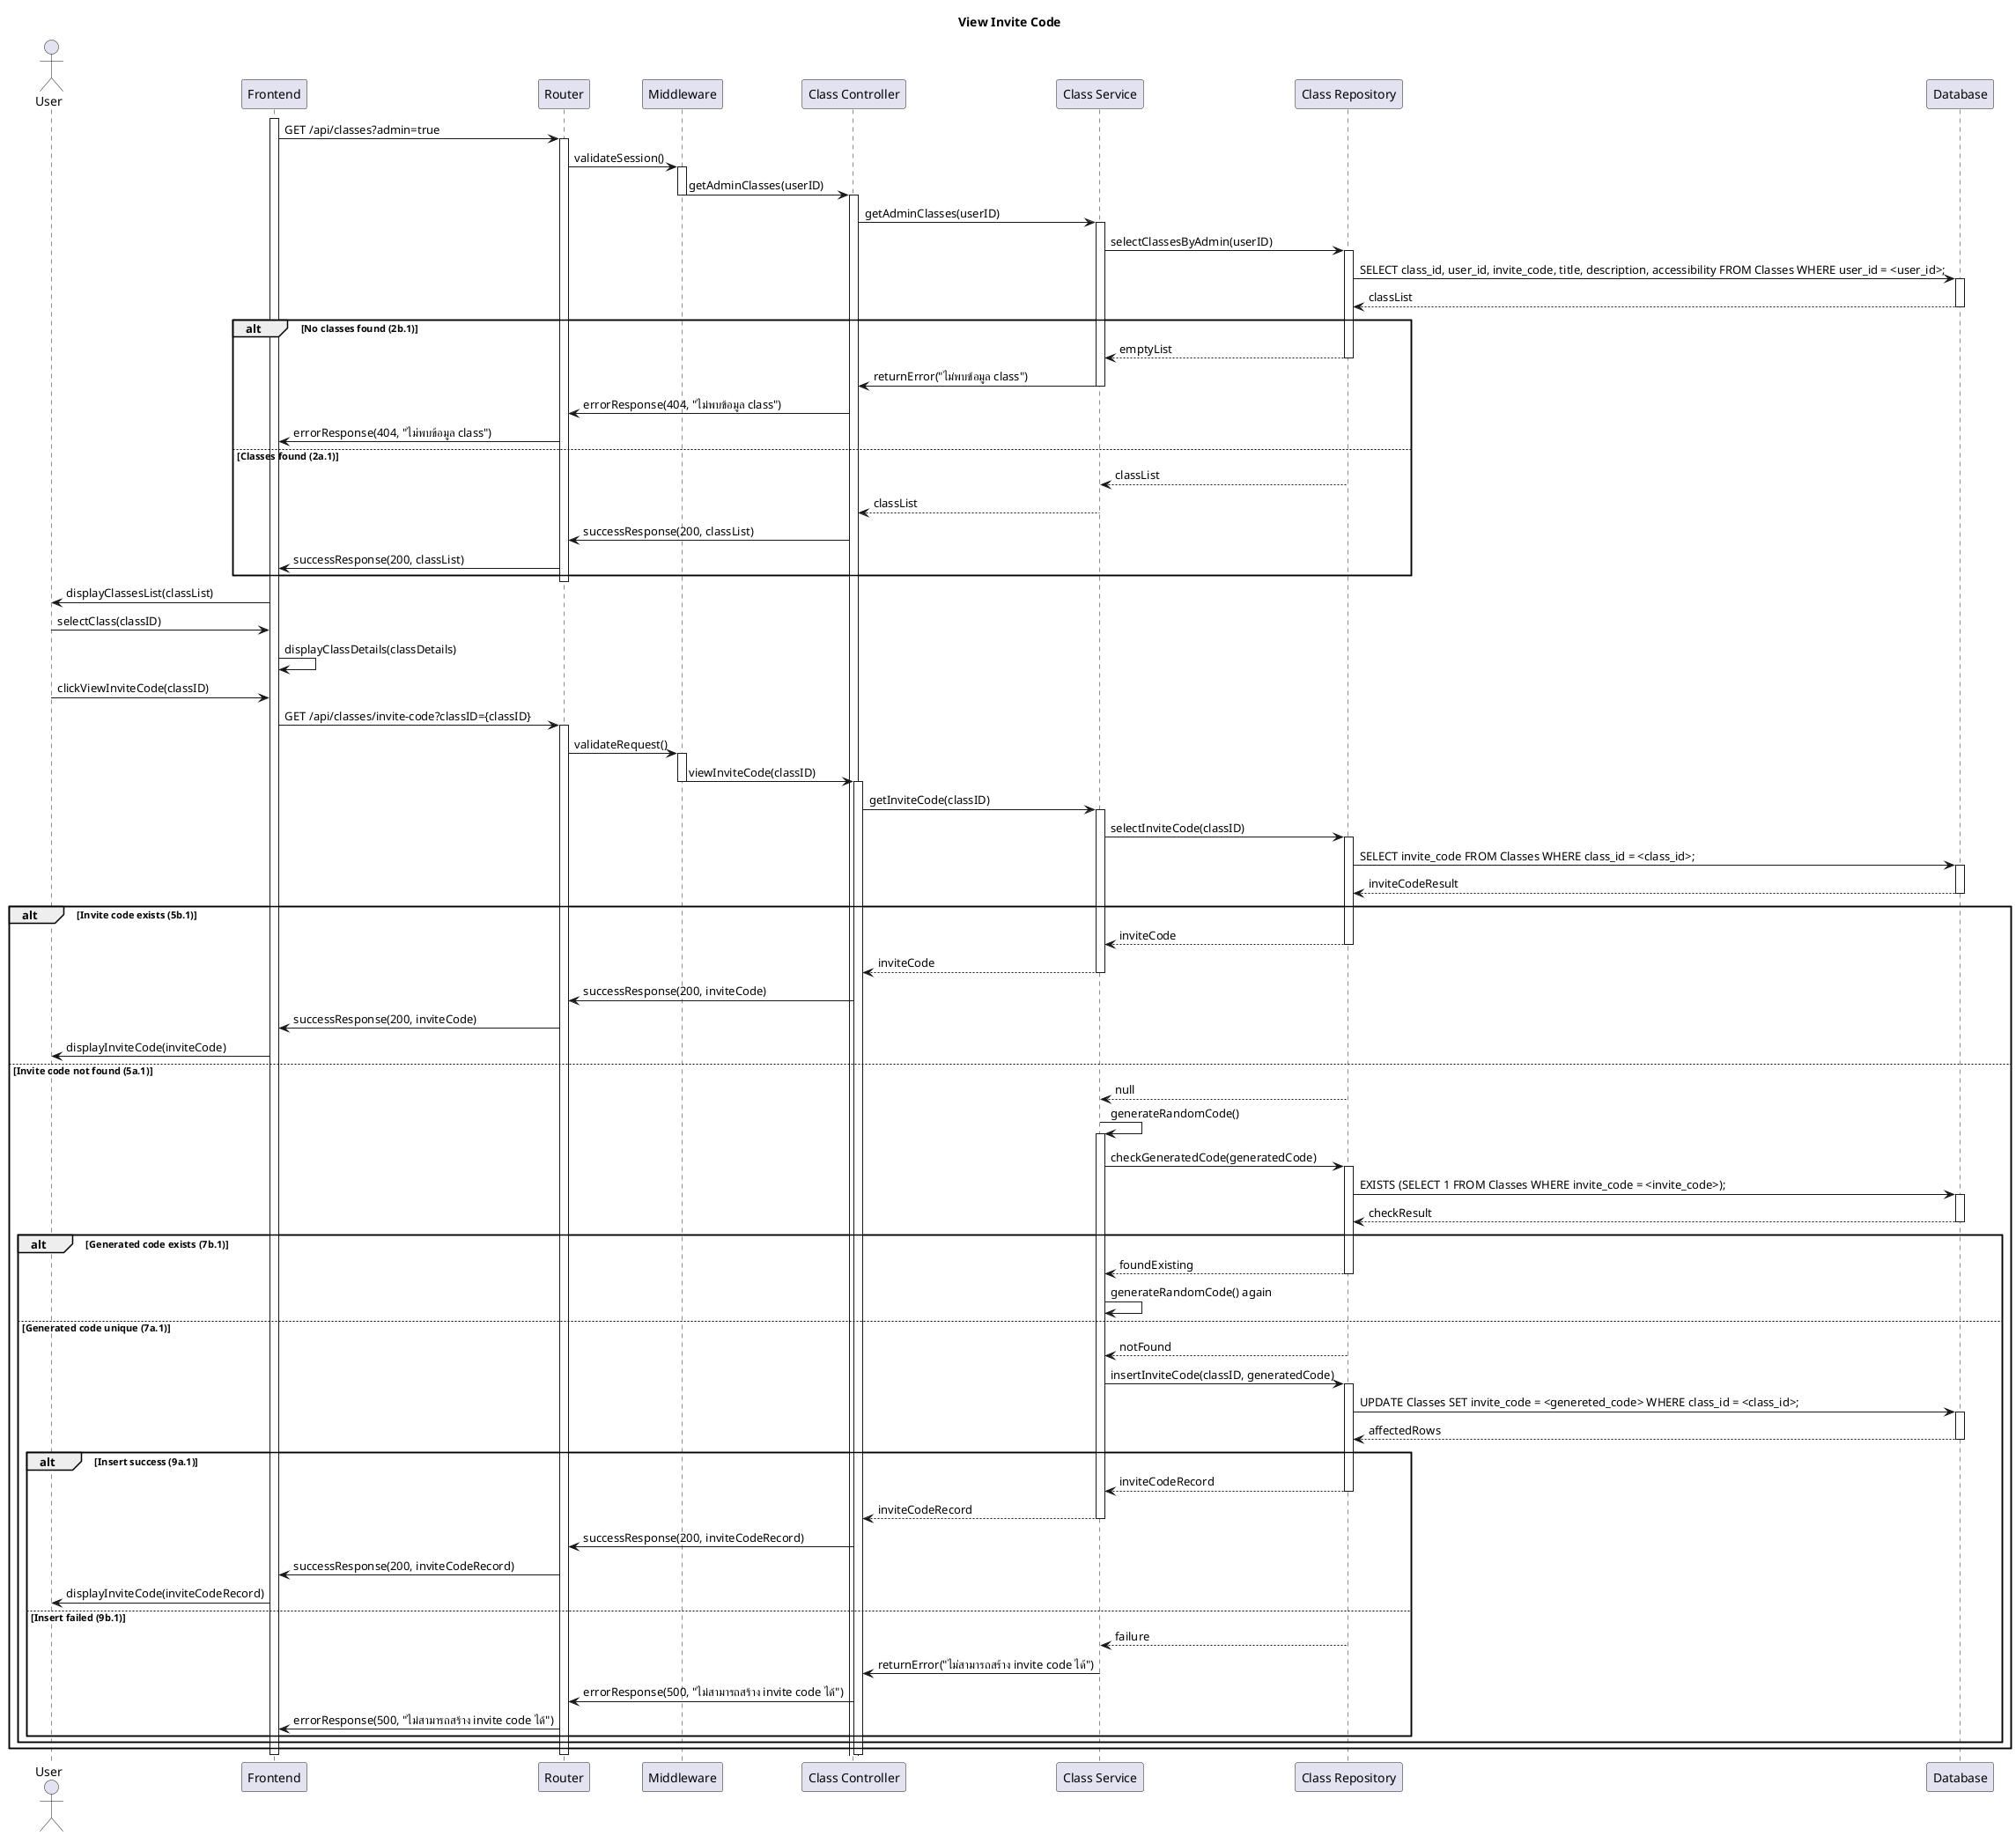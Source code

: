 @startuml
title View Invite Code

actor User
participant "Frontend" as FE
participant Router
participant "Middleware" as MW
participant "Class Controller" as Controller
participant "Class Service" as Service
participant "Class Repository" as Repository
participant "Database" as DB

'Phase 1: Retrieve Admin Classes'
activate FE
FE -> Router: GET /api/classes?admin=true
activate Router
Router -> MW: validateSession()
activate MW
MW -> Controller: getAdminClasses(userID)
deactivate MW
activate Controller
Controller -> Service: getAdminClasses(userID)
activate Service
Service -> Repository: selectClassesByAdmin(userID)
activate Repository
Repository -> DB: SELECT class_id, user_id, invite_code, title, description, accessibility FROM Classes WHERE user_id = <user_id>;
activate DB
DB --> Repository: classList
deactivate DB
alt No classes found (2b.1)
    Repository --> Service: emptyList
    deactivate Repository
    Service -> Controller: returnError("ไม่พบข้อมูล class")
    deactivate Service
    Controller -> Router: errorResponse(404, "ไม่พบข้อมูล class")
    Router -> FE: errorResponse(404, "ไม่พบข้อมูล class")
else Classes found (2a.1)
    Repository --> Service: classList
    deactivate Repository
    Service --> Controller: classList
    deactivate Service
    Controller -> Router: successResponse(200, classList)
    Router -> FE: successResponse(200, classList)
end
deactivate Router
FE -> User: displayClassesList(classList)

'Phase 2: User selects class and clicks View Invite Code'
User -> FE: selectClass(classID)
FE -> FE: displayClassDetails(classDetails)
User -> FE: clickViewInviteCode(classID)
FE -> Router: GET /api/classes/invite-code?classID={classID}
activate Router
Router -> MW: validateRequest()
activate MW
MW -> Controller: viewInviteCode(classID)
deactivate MW
activate Controller
Controller -> Service: getInviteCode(classID)
activate Service
Service -> Repository: selectInviteCode(classID)
activate Repository
Repository -> DB: SELECT invite_code FROM Classes WHERE class_id = <class_id>;
activate DB
DB --> Repository: inviteCodeResult
deactivate DB
alt Invite code exists (5b.1)
    Repository --> Service: inviteCode
    deactivate Repository
    Service --> Controller: inviteCode
    deactivate Service
    Controller -> Router: successResponse(200, inviteCode)
    Router -> FE: successResponse(200, inviteCode)
    FE -> User: displayInviteCode(inviteCode)
else Invite code not found (5a.1)
    Repository --> Service: null
    deactivate Repository
    'Generate new invite code'
    Service -> Service: generateRandomCode()
    activate Service
    Service -> Repository: checkGeneratedCode(generatedCode)
    activate Repository
    Repository -> DB: EXISTS (SELECT 1 FROM Classes WHERE invite_code = <invite_code>);
    activate DB
    DB --> Repository: checkResult
    deactivate DB
    alt Generated code exists (7b.1)
        Repository --> Service: foundExisting
        deactivate Repository
        Service -> Service: generateRandomCode() again
        'Loop back to checking generated code'
    else Generated code unique (7a.1)
        Repository --> Service: notFound
        deactivate Repository
        Service -> Repository: insertInviteCode(classID, generatedCode)
        activate Repository
        Repository -> DB: UPDATE Classes SET invite_code = <genereted_code> WHERE class_id = <class_id>;
        activate DB
        DB --> Repository: affectedRows
        deactivate DB
        alt Insert success (9a.1)
            Repository --> Service: inviteCodeRecord
            deactivate Repository
            Service --> Controller: inviteCodeRecord
            deactivate Service
            Controller -> Router: successResponse(200, inviteCodeRecord)
            Router -> FE: successResponse(200, inviteCodeRecord)
            FE -> User: displayInviteCode(inviteCodeRecord)
        else Insert failed (9b.1)
            Repository --> Service: failure
            deactivate Repository
            Service -> Controller: returnError("ไม่สามารถสร้าง invite code ได้")
            deactivate Service
            Controller -> Router: errorResponse(500, "ไม่สามารถสร้าง invite code ได้")
            Router -> FE: errorResponse(500, "ไม่สามารถสร้าง invite code ได้")
        end
    end
end
deactivate Controller
deactivate Router
deactivate FE

@enduml
